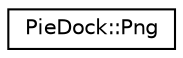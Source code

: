 digraph "Graphical Class Hierarchy"
{
  edge [fontname="Helvetica",fontsize="10",labelfontname="Helvetica",labelfontsize="10"];
  node [fontname="Helvetica",fontsize="10",shape=record];
  rankdir="LR";
  Node1 [label="PieDock::Png",height=0.2,width=0.4,color="black", fillcolor="white", style="filled",URL="$classPieDock_1_1Png.html"];
}
